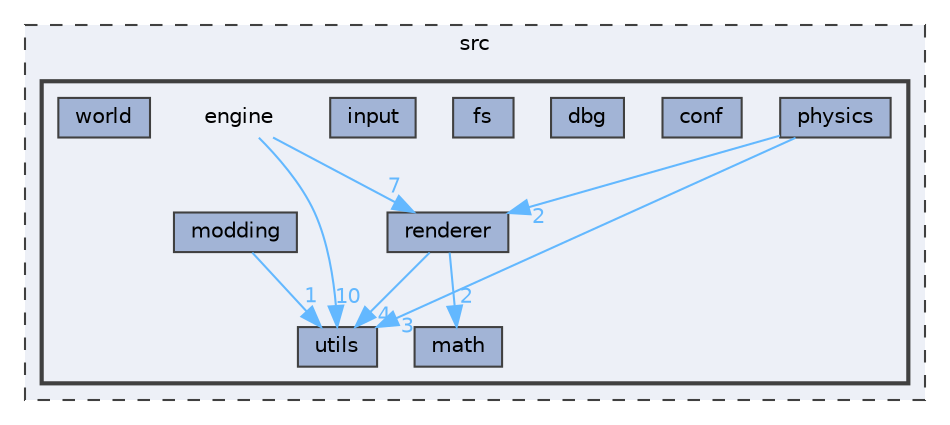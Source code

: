 digraph "C:/Dev/Techstorm-v5/src/engine"
{
 // LATEX_PDF_SIZE
  bgcolor="transparent";
  edge [fontname=Helvetica,fontsize=10,labelfontname=Helvetica,labelfontsize=10];
  node [fontname=Helvetica,fontsize=10,shape=box,height=0.2,width=0.4];
  compound=true
  subgraph clusterdir_68267d1309a1af8e8297ef4c3efbcdba {
    graph [ bgcolor="#edf0f7", pencolor="grey25", label="src", fontname=Helvetica,fontsize=10 style="filled,dashed", URL="dir_68267d1309a1af8e8297ef4c3efbcdba.html",tooltip=""]
  subgraph clusterdir_2052808828190f934b76e979ee65af8a {
    graph [ bgcolor="#edf0f7", pencolor="grey25", label="", fontname=Helvetica,fontsize=10 style="filled,bold", URL="dir_2052808828190f934b76e979ee65af8a.html",tooltip=""]
    dir_2052808828190f934b76e979ee65af8a [shape=plaintext, label="engine"];
  dir_f2c5e5c6e4e4e0c9b0f6d7afea7d8b67 [label="conf", fillcolor="#a2b4d6", color="grey25", style="filled", URL="dir_f2c5e5c6e4e4e0c9b0f6d7afea7d8b67.html",tooltip=""];
  dir_95000645af4f697fd74c2878fe19712e [label="dbg", fillcolor="#a2b4d6", color="grey25", style="filled", URL="dir_95000645af4f697fd74c2878fe19712e.html",tooltip=""];
  dir_61e8c4930a2b0e7b78d347ba3b13742a [label="fs", fillcolor="#a2b4d6", color="grey25", style="filled", URL="dir_61e8c4930a2b0e7b78d347ba3b13742a.html",tooltip=""];
  dir_551ad5bdf126dfe6830e1af9f390776b [label="input", fillcolor="#a2b4d6", color="grey25", style="filled", URL="dir_551ad5bdf126dfe6830e1af9f390776b.html",tooltip=""];
  dir_c743704d4a27141d26350e4960f85eaa [label="math", fillcolor="#a2b4d6", color="grey25", style="filled", URL="dir_c743704d4a27141d26350e4960f85eaa.html",tooltip=""];
  dir_467a9c807a42c7b02e78d7a930074fcd [label="modding", fillcolor="#a2b4d6", color="grey25", style="filled", URL="dir_467a9c807a42c7b02e78d7a930074fcd.html",tooltip=""];
  dir_def8a6fa26fd21ac3ee8ed00050a517f [label="physics", fillcolor="#a2b4d6", color="grey25", style="filled", URL="dir_def8a6fa26fd21ac3ee8ed00050a517f.html",tooltip=""];
  dir_eedbc0f69b08006c72429a8d2b33a57d [label="renderer", fillcolor="#a2b4d6", color="grey25", style="filled", URL="dir_eedbc0f69b08006c72429a8d2b33a57d.html",tooltip=""];
  dir_ad45fcc0c842cd88b5556c32fab80eb5 [label="utils", fillcolor="#a2b4d6", color="grey25", style="filled", URL="dir_ad45fcc0c842cd88b5556c32fab80eb5.html",tooltip=""];
  dir_7cf6b88a36d52e4ad5b6560432f2e789 [label="world", fillcolor="#a2b4d6", color="grey25", style="filled", URL="dir_7cf6b88a36d52e4ad5b6560432f2e789.html",tooltip=""];
  }
  }
  dir_2052808828190f934b76e979ee65af8a->dir_ad45fcc0c842cd88b5556c32fab80eb5 [headlabel="10", labeldistance=1.5 headhref="dir_000004_000017.html" href="dir_000004_000017.html" color="steelblue1" fontcolor="steelblue1"];
  dir_2052808828190f934b76e979ee65af8a->dir_eedbc0f69b08006c72429a8d2b33a57d [headlabel="7", labeldistance=1.5 headhref="dir_000004_000012.html" href="dir_000004_000012.html" color="steelblue1" fontcolor="steelblue1"];
  dir_467a9c807a42c7b02e78d7a930074fcd->dir_ad45fcc0c842cd88b5556c32fab80eb5 [headlabel="1", labeldistance=1.5 headhref="dir_000008_000017.html" href="dir_000008_000017.html" color="steelblue1" fontcolor="steelblue1"];
  dir_def8a6fa26fd21ac3ee8ed00050a517f->dir_ad45fcc0c842cd88b5556c32fab80eb5 [headlabel="3", labeldistance=1.5 headhref="dir_000010_000017.html" href="dir_000010_000017.html" color="steelblue1" fontcolor="steelblue1"];
  dir_def8a6fa26fd21ac3ee8ed00050a517f->dir_eedbc0f69b08006c72429a8d2b33a57d [headlabel="2", labeldistance=1.5 headhref="dir_000010_000012.html" href="dir_000010_000012.html" color="steelblue1" fontcolor="steelblue1"];
  dir_eedbc0f69b08006c72429a8d2b33a57d->dir_ad45fcc0c842cd88b5556c32fab80eb5 [headlabel="4", labeldistance=1.5 headhref="dir_000012_000017.html" href="dir_000012_000017.html" color="steelblue1" fontcolor="steelblue1"];
  dir_eedbc0f69b08006c72429a8d2b33a57d->dir_c743704d4a27141d26350e4960f85eaa [headlabel="2", labeldistance=1.5 headhref="dir_000012_000007.html" href="dir_000012_000007.html" color="steelblue1" fontcolor="steelblue1"];
}
